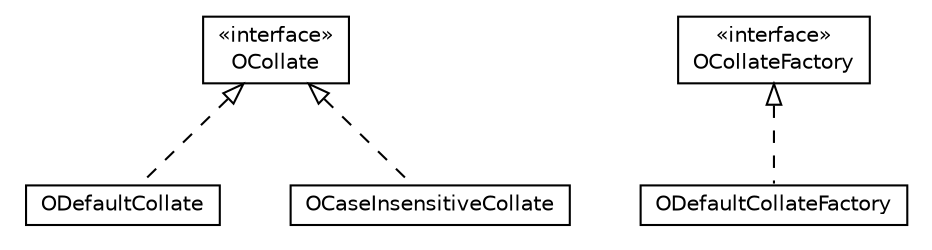 #!/usr/local/bin/dot
#
# Class diagram 
# Generated by UMLGraph version R5_6-24-gf6e263 (http://www.umlgraph.org/)
#

digraph G {
	edge [fontname="Helvetica",fontsize=10,labelfontname="Helvetica",labelfontsize=10];
	node [fontname="Helvetica",fontsize=10,shape=plaintext];
	nodesep=0.25;
	ranksep=0.5;
	// com.orientechnologies.orient.core.collate.ODefaultCollate
	c163505 [label=<<table title="com.orientechnologies.orient.core.collate.ODefaultCollate" border="0" cellborder="1" cellspacing="0" cellpadding="2" port="p" href="./ODefaultCollate.html">
		<tr><td><table border="0" cellspacing="0" cellpadding="1">
<tr><td align="center" balign="center"> ODefaultCollate </td></tr>
		</table></td></tr>
		</table>>, URL="./ODefaultCollate.html", fontname="Helvetica", fontcolor="black", fontsize=10.0];
	// com.orientechnologies.orient.core.collate.ODefaultCollateFactory
	c163506 [label=<<table title="com.orientechnologies.orient.core.collate.ODefaultCollateFactory" border="0" cellborder="1" cellspacing="0" cellpadding="2" port="p" href="./ODefaultCollateFactory.html">
		<tr><td><table border="0" cellspacing="0" cellpadding="1">
<tr><td align="center" balign="center"> ODefaultCollateFactory </td></tr>
		</table></td></tr>
		</table>>, URL="./ODefaultCollateFactory.html", fontname="Helvetica", fontcolor="black", fontsize=10.0];
	// com.orientechnologies.orient.core.collate.OCollate
	c163507 [label=<<table title="com.orientechnologies.orient.core.collate.OCollate" border="0" cellborder="1" cellspacing="0" cellpadding="2" port="p" href="./OCollate.html">
		<tr><td><table border="0" cellspacing="0" cellpadding="1">
<tr><td align="center" balign="center"> &#171;interface&#187; </td></tr>
<tr><td align="center" balign="center"> OCollate </td></tr>
		</table></td></tr>
		</table>>, URL="./OCollate.html", fontname="Helvetica", fontcolor="black", fontsize=10.0];
	// com.orientechnologies.orient.core.collate.OCollateFactory
	c163508 [label=<<table title="com.orientechnologies.orient.core.collate.OCollateFactory" border="0" cellborder="1" cellspacing="0" cellpadding="2" port="p" href="./OCollateFactory.html">
		<tr><td><table border="0" cellspacing="0" cellpadding="1">
<tr><td align="center" balign="center"> &#171;interface&#187; </td></tr>
<tr><td align="center" balign="center"> OCollateFactory </td></tr>
		</table></td></tr>
		</table>>, URL="./OCollateFactory.html", fontname="Helvetica", fontcolor="black", fontsize=10.0];
	// com.orientechnologies.orient.core.collate.OCaseInsensitiveCollate
	c163509 [label=<<table title="com.orientechnologies.orient.core.collate.OCaseInsensitiveCollate" border="0" cellborder="1" cellspacing="0" cellpadding="2" port="p" href="./OCaseInsensitiveCollate.html">
		<tr><td><table border="0" cellspacing="0" cellpadding="1">
<tr><td align="center" balign="center"> OCaseInsensitiveCollate </td></tr>
		</table></td></tr>
		</table>>, URL="./OCaseInsensitiveCollate.html", fontname="Helvetica", fontcolor="black", fontsize=10.0];
	//com.orientechnologies.orient.core.collate.ODefaultCollate implements com.orientechnologies.orient.core.collate.OCollate
	c163507:p -> c163505:p [dir=back,arrowtail=empty,style=dashed];
	//com.orientechnologies.orient.core.collate.ODefaultCollateFactory implements com.orientechnologies.orient.core.collate.OCollateFactory
	c163508:p -> c163506:p [dir=back,arrowtail=empty,style=dashed];
	//com.orientechnologies.orient.core.collate.OCaseInsensitiveCollate implements com.orientechnologies.orient.core.collate.OCollate
	c163507:p -> c163509:p [dir=back,arrowtail=empty,style=dashed];
}

